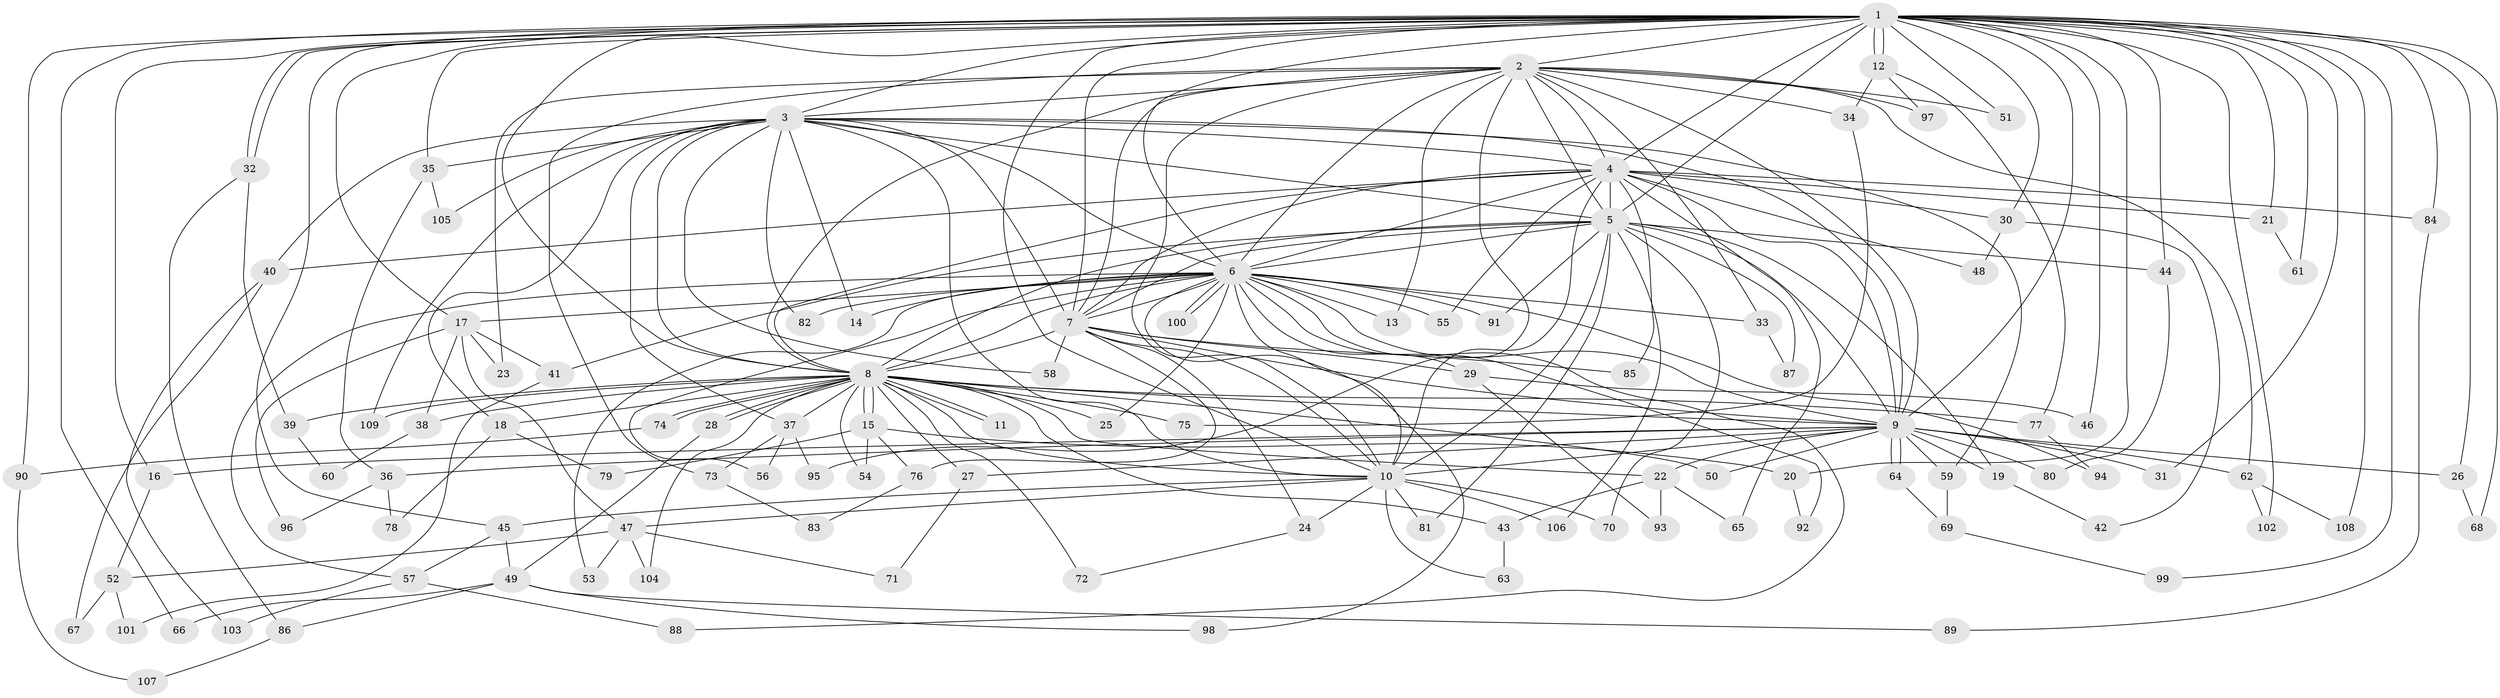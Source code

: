 // Generated by graph-tools (version 1.1) at 2025/46/03/09/25 04:46:34]
// undirected, 109 vertices, 243 edges
graph export_dot {
graph [start="1"]
  node [color=gray90,style=filled];
  1;
  2;
  3;
  4;
  5;
  6;
  7;
  8;
  9;
  10;
  11;
  12;
  13;
  14;
  15;
  16;
  17;
  18;
  19;
  20;
  21;
  22;
  23;
  24;
  25;
  26;
  27;
  28;
  29;
  30;
  31;
  32;
  33;
  34;
  35;
  36;
  37;
  38;
  39;
  40;
  41;
  42;
  43;
  44;
  45;
  46;
  47;
  48;
  49;
  50;
  51;
  52;
  53;
  54;
  55;
  56;
  57;
  58;
  59;
  60;
  61;
  62;
  63;
  64;
  65;
  66;
  67;
  68;
  69;
  70;
  71;
  72;
  73;
  74;
  75;
  76;
  77;
  78;
  79;
  80;
  81;
  82;
  83;
  84;
  85;
  86;
  87;
  88;
  89;
  90;
  91;
  92;
  93;
  94;
  95;
  96;
  97;
  98;
  99;
  100;
  101;
  102;
  103;
  104;
  105;
  106;
  107;
  108;
  109;
  1 -- 2;
  1 -- 3;
  1 -- 4;
  1 -- 5;
  1 -- 6;
  1 -- 7;
  1 -- 8;
  1 -- 9;
  1 -- 10;
  1 -- 12;
  1 -- 12;
  1 -- 16;
  1 -- 17;
  1 -- 20;
  1 -- 21;
  1 -- 26;
  1 -- 30;
  1 -- 31;
  1 -- 32;
  1 -- 32;
  1 -- 35;
  1 -- 44;
  1 -- 45;
  1 -- 46;
  1 -- 51;
  1 -- 61;
  1 -- 66;
  1 -- 68;
  1 -- 84;
  1 -- 90;
  1 -- 99;
  1 -- 102;
  1 -- 108;
  2 -- 3;
  2 -- 4;
  2 -- 5;
  2 -- 6;
  2 -- 7;
  2 -- 8;
  2 -- 9;
  2 -- 10;
  2 -- 13;
  2 -- 23;
  2 -- 33;
  2 -- 34;
  2 -- 51;
  2 -- 62;
  2 -- 73;
  2 -- 95;
  2 -- 97;
  3 -- 4;
  3 -- 5;
  3 -- 6;
  3 -- 7;
  3 -- 8;
  3 -- 9;
  3 -- 10;
  3 -- 14;
  3 -- 18;
  3 -- 35;
  3 -- 37;
  3 -- 40;
  3 -- 58;
  3 -- 59;
  3 -- 82;
  3 -- 105;
  3 -- 109;
  4 -- 5;
  4 -- 6;
  4 -- 7;
  4 -- 8;
  4 -- 9;
  4 -- 10;
  4 -- 21;
  4 -- 30;
  4 -- 40;
  4 -- 48;
  4 -- 55;
  4 -- 65;
  4 -- 84;
  4 -- 85;
  5 -- 6;
  5 -- 7;
  5 -- 8;
  5 -- 9;
  5 -- 10;
  5 -- 19;
  5 -- 41;
  5 -- 44;
  5 -- 70;
  5 -- 81;
  5 -- 87;
  5 -- 91;
  5 -- 106;
  6 -- 7;
  6 -- 8;
  6 -- 9;
  6 -- 10;
  6 -- 13;
  6 -- 14;
  6 -- 17;
  6 -- 25;
  6 -- 29;
  6 -- 33;
  6 -- 53;
  6 -- 55;
  6 -- 56;
  6 -- 57;
  6 -- 82;
  6 -- 88;
  6 -- 91;
  6 -- 92;
  6 -- 94;
  6 -- 98;
  6 -- 100;
  6 -- 100;
  7 -- 8;
  7 -- 9;
  7 -- 10;
  7 -- 24;
  7 -- 29;
  7 -- 58;
  7 -- 76;
  7 -- 85;
  8 -- 9;
  8 -- 10;
  8 -- 11;
  8 -- 11;
  8 -- 15;
  8 -- 15;
  8 -- 18;
  8 -- 22;
  8 -- 25;
  8 -- 27;
  8 -- 28;
  8 -- 28;
  8 -- 37;
  8 -- 38;
  8 -- 39;
  8 -- 43;
  8 -- 50;
  8 -- 54;
  8 -- 72;
  8 -- 74;
  8 -- 74;
  8 -- 75;
  8 -- 77;
  8 -- 104;
  8 -- 109;
  9 -- 10;
  9 -- 16;
  9 -- 19;
  9 -- 22;
  9 -- 26;
  9 -- 27;
  9 -- 31;
  9 -- 36;
  9 -- 50;
  9 -- 59;
  9 -- 62;
  9 -- 64;
  9 -- 64;
  9 -- 80;
  10 -- 24;
  10 -- 45;
  10 -- 47;
  10 -- 63;
  10 -- 70;
  10 -- 81;
  10 -- 106;
  12 -- 34;
  12 -- 77;
  12 -- 97;
  15 -- 20;
  15 -- 54;
  15 -- 76;
  15 -- 79;
  16 -- 52;
  17 -- 23;
  17 -- 38;
  17 -- 41;
  17 -- 47;
  17 -- 96;
  18 -- 78;
  18 -- 79;
  19 -- 42;
  20 -- 92;
  21 -- 61;
  22 -- 43;
  22 -- 65;
  22 -- 93;
  24 -- 72;
  26 -- 68;
  27 -- 71;
  28 -- 49;
  29 -- 46;
  29 -- 93;
  30 -- 42;
  30 -- 48;
  32 -- 39;
  32 -- 86;
  33 -- 87;
  34 -- 75;
  35 -- 36;
  35 -- 105;
  36 -- 78;
  36 -- 96;
  37 -- 56;
  37 -- 73;
  37 -- 95;
  38 -- 60;
  39 -- 60;
  40 -- 67;
  40 -- 103;
  41 -- 101;
  43 -- 63;
  44 -- 80;
  45 -- 49;
  45 -- 57;
  47 -- 52;
  47 -- 53;
  47 -- 71;
  47 -- 104;
  49 -- 66;
  49 -- 86;
  49 -- 89;
  49 -- 98;
  52 -- 67;
  52 -- 101;
  57 -- 88;
  57 -- 103;
  59 -- 69;
  62 -- 102;
  62 -- 108;
  64 -- 69;
  69 -- 99;
  73 -- 83;
  74 -- 90;
  76 -- 83;
  77 -- 94;
  84 -- 89;
  86 -- 107;
  90 -- 107;
}
